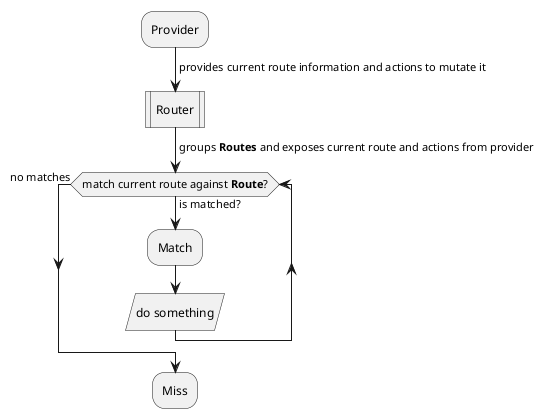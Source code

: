 @startuml
:Provider;
->provides current route information and actions to mutate it;

:Router|
->groups **Routes** and exposes current route and actions from provider;

while(match current route against **Route**?) is(is matched?)
:Match;
:do something/
endwhile (no matches);
:Miss;

@enduml


